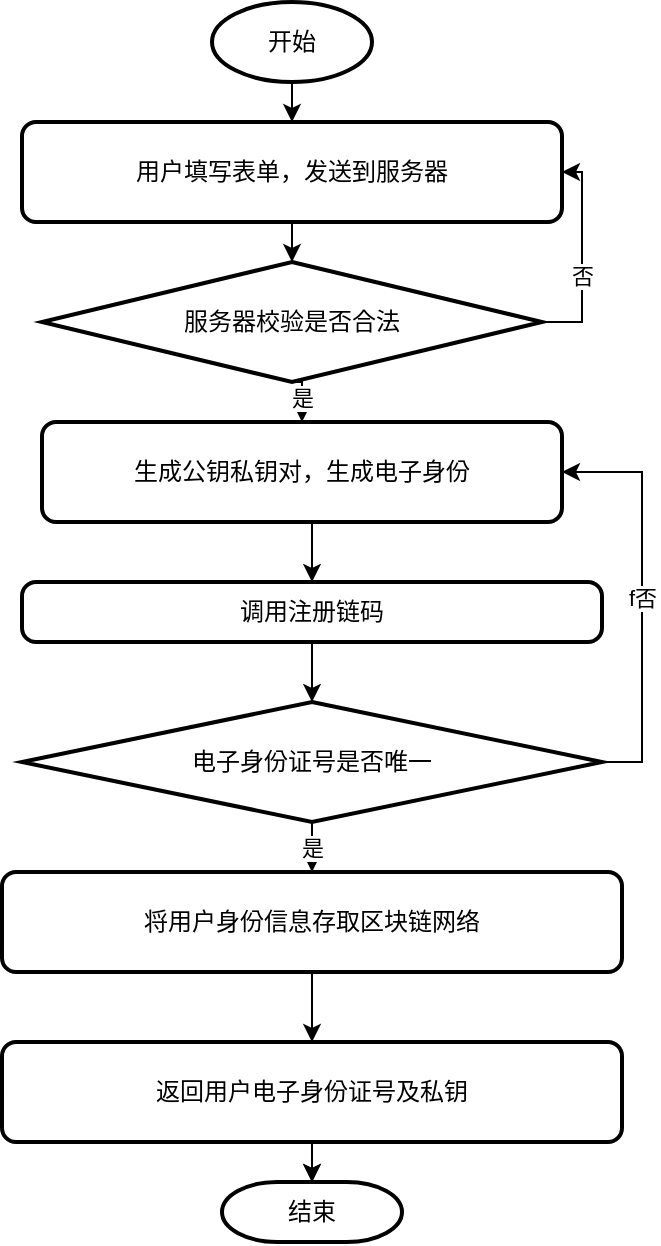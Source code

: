 <mxfile version="21.0.10" type="github">
  <diagram name="第 1 页" id="3-SUeZkcfyi8ByIT2AFu">
    <mxGraphModel dx="604" dy="455" grid="1" gridSize="10" guides="1" tooltips="1" connect="1" arrows="1" fold="1" page="1" pageScale="1" pageWidth="827" pageHeight="1169" math="0" shadow="0">
      <root>
        <mxCell id="0" />
        <mxCell id="1" parent="0" />
        <mxCell id="V4gRC6BpEOIOtsxmWDw4-3" style="edgeStyle=orthogonalEdgeStyle;rounded=0;orthogonalLoop=1;jettySize=auto;html=1;exitX=0.5;exitY=1;exitDx=0;exitDy=0;exitPerimeter=0;" edge="1" parent="1" source="V4gRC6BpEOIOtsxmWDw4-1" target="V4gRC6BpEOIOtsxmWDw4-2">
          <mxGeometry relative="1" as="geometry" />
        </mxCell>
        <mxCell id="V4gRC6BpEOIOtsxmWDw4-1" value="开始" style="strokeWidth=2;html=1;shape=mxgraph.flowchart.start_2;whiteSpace=wrap;" vertex="1" parent="1">
          <mxGeometry x="245" y="100" width="80" height="40" as="geometry" />
        </mxCell>
        <mxCell id="V4gRC6BpEOIOtsxmWDw4-5" style="edgeStyle=orthogonalEdgeStyle;rounded=0;orthogonalLoop=1;jettySize=auto;html=1;exitX=0.5;exitY=1;exitDx=0;exitDy=0;entryX=0.5;entryY=0;entryDx=0;entryDy=0;entryPerimeter=0;" edge="1" parent="1" source="V4gRC6BpEOIOtsxmWDw4-2" target="V4gRC6BpEOIOtsxmWDw4-4">
          <mxGeometry relative="1" as="geometry" />
        </mxCell>
        <mxCell id="V4gRC6BpEOIOtsxmWDw4-2" value="用户填写表单，发送到服务器" style="rounded=1;whiteSpace=wrap;html=1;absoluteArcSize=1;arcSize=14;strokeWidth=2;" vertex="1" parent="1">
          <mxGeometry x="150" y="160" width="270" height="50" as="geometry" />
        </mxCell>
        <mxCell id="V4gRC6BpEOIOtsxmWDw4-18" style="edgeStyle=orthogonalEdgeStyle;rounded=0;orthogonalLoop=1;jettySize=auto;html=1;exitX=1;exitY=0.5;exitDx=0;exitDy=0;exitPerimeter=0;entryX=1;entryY=0.5;entryDx=0;entryDy=0;" edge="1" parent="1" source="V4gRC6BpEOIOtsxmWDw4-4" target="V4gRC6BpEOIOtsxmWDw4-2">
          <mxGeometry relative="1" as="geometry" />
        </mxCell>
        <mxCell id="V4gRC6BpEOIOtsxmWDw4-19" value="否" style="edgeLabel;html=1;align=center;verticalAlign=middle;resizable=0;points=[];" vertex="1" connectable="0" parent="V4gRC6BpEOIOtsxmWDw4-18">
          <mxGeometry x="-0.167" relative="1" as="geometry">
            <mxPoint as="offset" />
          </mxGeometry>
        </mxCell>
        <mxCell id="V4gRC6BpEOIOtsxmWDw4-22" value="是" style="edgeStyle=orthogonalEdgeStyle;rounded=0;orthogonalLoop=1;jettySize=auto;html=1;exitX=0.5;exitY=1;exitDx=0;exitDy=0;exitPerimeter=0;entryX=0.5;entryY=0;entryDx=0;entryDy=0;" edge="1" parent="1" source="V4gRC6BpEOIOtsxmWDw4-4" target="V4gRC6BpEOIOtsxmWDw4-7">
          <mxGeometry relative="1" as="geometry" />
        </mxCell>
        <mxCell id="V4gRC6BpEOIOtsxmWDw4-4" value="服务器校验是否合法" style="strokeWidth=2;html=1;shape=mxgraph.flowchart.decision;whiteSpace=wrap;" vertex="1" parent="1">
          <mxGeometry x="160" y="230" width="250" height="60" as="geometry" />
        </mxCell>
        <mxCell id="V4gRC6BpEOIOtsxmWDw4-11" style="edgeStyle=orthogonalEdgeStyle;rounded=0;orthogonalLoop=1;jettySize=auto;html=1;exitX=0.5;exitY=1;exitDx=0;exitDy=0;entryX=0.5;entryY=0;entryDx=0;entryDy=0;" edge="1" parent="1" source="V4gRC6BpEOIOtsxmWDw4-7" target="V4gRC6BpEOIOtsxmWDw4-10">
          <mxGeometry relative="1" as="geometry" />
        </mxCell>
        <mxCell id="V4gRC6BpEOIOtsxmWDw4-7" value="生成公钥私钥对，生成电子身份" style="rounded=1;whiteSpace=wrap;html=1;absoluteArcSize=1;arcSize=14;strokeWidth=2;" vertex="1" parent="1">
          <mxGeometry x="160" y="310" width="260" height="50" as="geometry" />
        </mxCell>
        <mxCell id="V4gRC6BpEOIOtsxmWDw4-20" value="是" style="edgeStyle=orthogonalEdgeStyle;rounded=0;orthogonalLoop=1;jettySize=auto;html=1;exitX=0.5;exitY=1;exitDx=0;exitDy=0;exitPerimeter=0;entryX=0.5;entryY=0;entryDx=0;entryDy=0;" edge="1" parent="1" source="V4gRC6BpEOIOtsxmWDw4-9" target="V4gRC6BpEOIOtsxmWDw4-13">
          <mxGeometry relative="1" as="geometry" />
        </mxCell>
        <mxCell id="V4gRC6BpEOIOtsxmWDw4-21" value="f否" style="edgeStyle=orthogonalEdgeStyle;rounded=0;orthogonalLoop=1;jettySize=auto;html=1;exitX=1;exitY=0.5;exitDx=0;exitDy=0;exitPerimeter=0;entryX=1;entryY=0.5;entryDx=0;entryDy=0;" edge="1" parent="1" source="V4gRC6BpEOIOtsxmWDw4-9" target="V4gRC6BpEOIOtsxmWDw4-7">
          <mxGeometry relative="1" as="geometry" />
        </mxCell>
        <mxCell id="V4gRC6BpEOIOtsxmWDw4-9" value="电子身份证号是否唯一" style="strokeWidth=2;html=1;shape=mxgraph.flowchart.decision;whiteSpace=wrap;" vertex="1" parent="1">
          <mxGeometry x="150" y="450" width="290" height="60" as="geometry" />
        </mxCell>
        <mxCell id="V4gRC6BpEOIOtsxmWDw4-12" style="edgeStyle=orthogonalEdgeStyle;rounded=0;orthogonalLoop=1;jettySize=auto;html=1;exitX=0.5;exitY=1;exitDx=0;exitDy=0;" edge="1" parent="1" source="V4gRC6BpEOIOtsxmWDw4-10" target="V4gRC6BpEOIOtsxmWDw4-9">
          <mxGeometry relative="1" as="geometry" />
        </mxCell>
        <mxCell id="V4gRC6BpEOIOtsxmWDw4-10" value="调用注册链码" style="rounded=1;whiteSpace=wrap;html=1;absoluteArcSize=1;arcSize=14;strokeWidth=2;" vertex="1" parent="1">
          <mxGeometry x="150" y="390" width="290" height="30" as="geometry" />
        </mxCell>
        <mxCell id="V4gRC6BpEOIOtsxmWDw4-23" style="edgeStyle=orthogonalEdgeStyle;rounded=0;orthogonalLoop=1;jettySize=auto;html=1;exitX=0.5;exitY=1;exitDx=0;exitDy=0;entryX=0.5;entryY=0;entryDx=0;entryDy=0;" edge="1" parent="1" source="V4gRC6BpEOIOtsxmWDw4-13" target="V4gRC6BpEOIOtsxmWDw4-14">
          <mxGeometry relative="1" as="geometry" />
        </mxCell>
        <mxCell id="V4gRC6BpEOIOtsxmWDw4-25" value="" style="edgeStyle=orthogonalEdgeStyle;rounded=0;orthogonalLoop=1;jettySize=auto;html=1;" edge="1" parent="1" source="V4gRC6BpEOIOtsxmWDw4-13" target="V4gRC6BpEOIOtsxmWDw4-15">
          <mxGeometry relative="1" as="geometry" />
        </mxCell>
        <mxCell id="V4gRC6BpEOIOtsxmWDw4-13" value="将用户身份信息存取区块链网络" style="rounded=1;whiteSpace=wrap;html=1;absoluteArcSize=1;arcSize=14;strokeWidth=2;" vertex="1" parent="1">
          <mxGeometry x="140" y="535" width="310" height="50" as="geometry" />
        </mxCell>
        <mxCell id="V4gRC6BpEOIOtsxmWDw4-24" style="edgeStyle=orthogonalEdgeStyle;rounded=0;orthogonalLoop=1;jettySize=auto;html=1;exitX=0.5;exitY=1;exitDx=0;exitDy=0;" edge="1" parent="1" source="V4gRC6BpEOIOtsxmWDw4-14" target="V4gRC6BpEOIOtsxmWDw4-15">
          <mxGeometry relative="1" as="geometry" />
        </mxCell>
        <mxCell id="V4gRC6BpEOIOtsxmWDw4-14" value="返回用户电子身份证号及私钥" style="rounded=1;whiteSpace=wrap;html=1;absoluteArcSize=1;arcSize=14;strokeWidth=2;" vertex="1" parent="1">
          <mxGeometry x="140" y="620" width="310" height="50" as="geometry" />
        </mxCell>
        <mxCell id="V4gRC6BpEOIOtsxmWDw4-15" value="结束" style="strokeWidth=2;html=1;shape=mxgraph.flowchart.terminator;whiteSpace=wrap;" vertex="1" parent="1">
          <mxGeometry x="250" y="690" width="90" height="30" as="geometry" />
        </mxCell>
      </root>
    </mxGraphModel>
  </diagram>
</mxfile>
